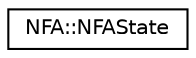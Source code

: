 digraph "Graphical Class Hierarchy"
{
  edge [fontname="Helvetica",fontsize="10",labelfontname="Helvetica",labelfontsize="10"];
  node [fontname="Helvetica",fontsize="10",shape=record];
  rankdir="LR";
  Node0 [label="NFA::NFAState",height=0.2,width=0.4,color="black", fillcolor="white", style="filled",URL="$struct_n_f_a_1_1_n_f_a_state.html"];
}
